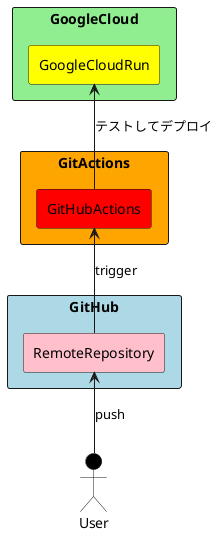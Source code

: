 ' CI/CD構築　GoogleCloudRunにGitActionsでデプロイする' as docs_how_to_deploy_with_gitactions_puml


@startuml

' 流れ

' リポジトリにpush
actor User as user #Black

node GitHub #LightBlue {
  ' GitHub
  rectangle GitHub #LightBlue {
    ' リポジトリにpush
    rectangle "RemoteRepository" as remote #Pink
  }
}

node GitActions {
  ' GitActions
  rectangle GitActions #Orange{
    ' リポジトリにpush
    rectangle "GitHubActions" as actions #Red
  }
}

node GoogleCloud {
  ' GoogleCloud
  rectangle GoogleCloud #LightGreen {
    ' リポジトリにpush
    rectangle "GoogleCloudRun" as run #Yellow
  }
}


user -up-> remote : push
remote -up-> actions : trigger
actions -up-> run : テストしてデプロイ

@enduml